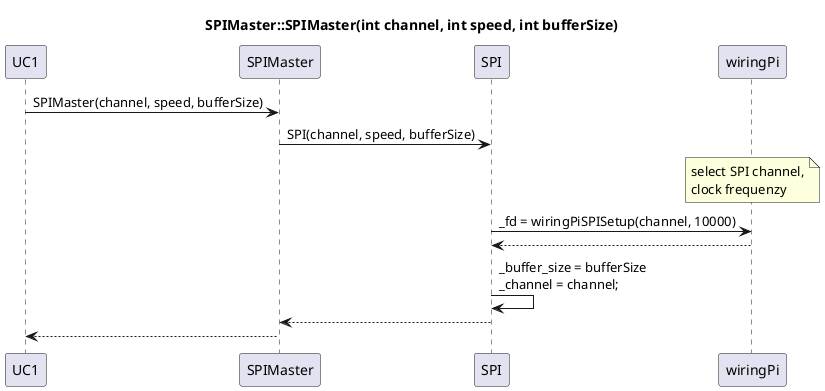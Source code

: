 @startuml
title SPIMaster::SPIMaster(int channel, int speed, int bufferSize)
participant UC1
participant SPIMaster
participant SPI
participant wiringPi

UC1 -> SPIMaster : SPIMaster(channel, speed, bufferSize)
SPIMaster -> SPI : SPI(channel, speed, bufferSize)
note over wiringPi : select SPI channel,\nclock frequenzy
SPI -> wiringPi : _fd = wiringPiSPISetup(channel, 10000)
SPI <-- wiringPi
SPI -> SPI : _buffer_size = bufferSize\n_channel = channel; 
SPIMaster <-- SPI 
UC1 <-- SPIMaster
@enduml
